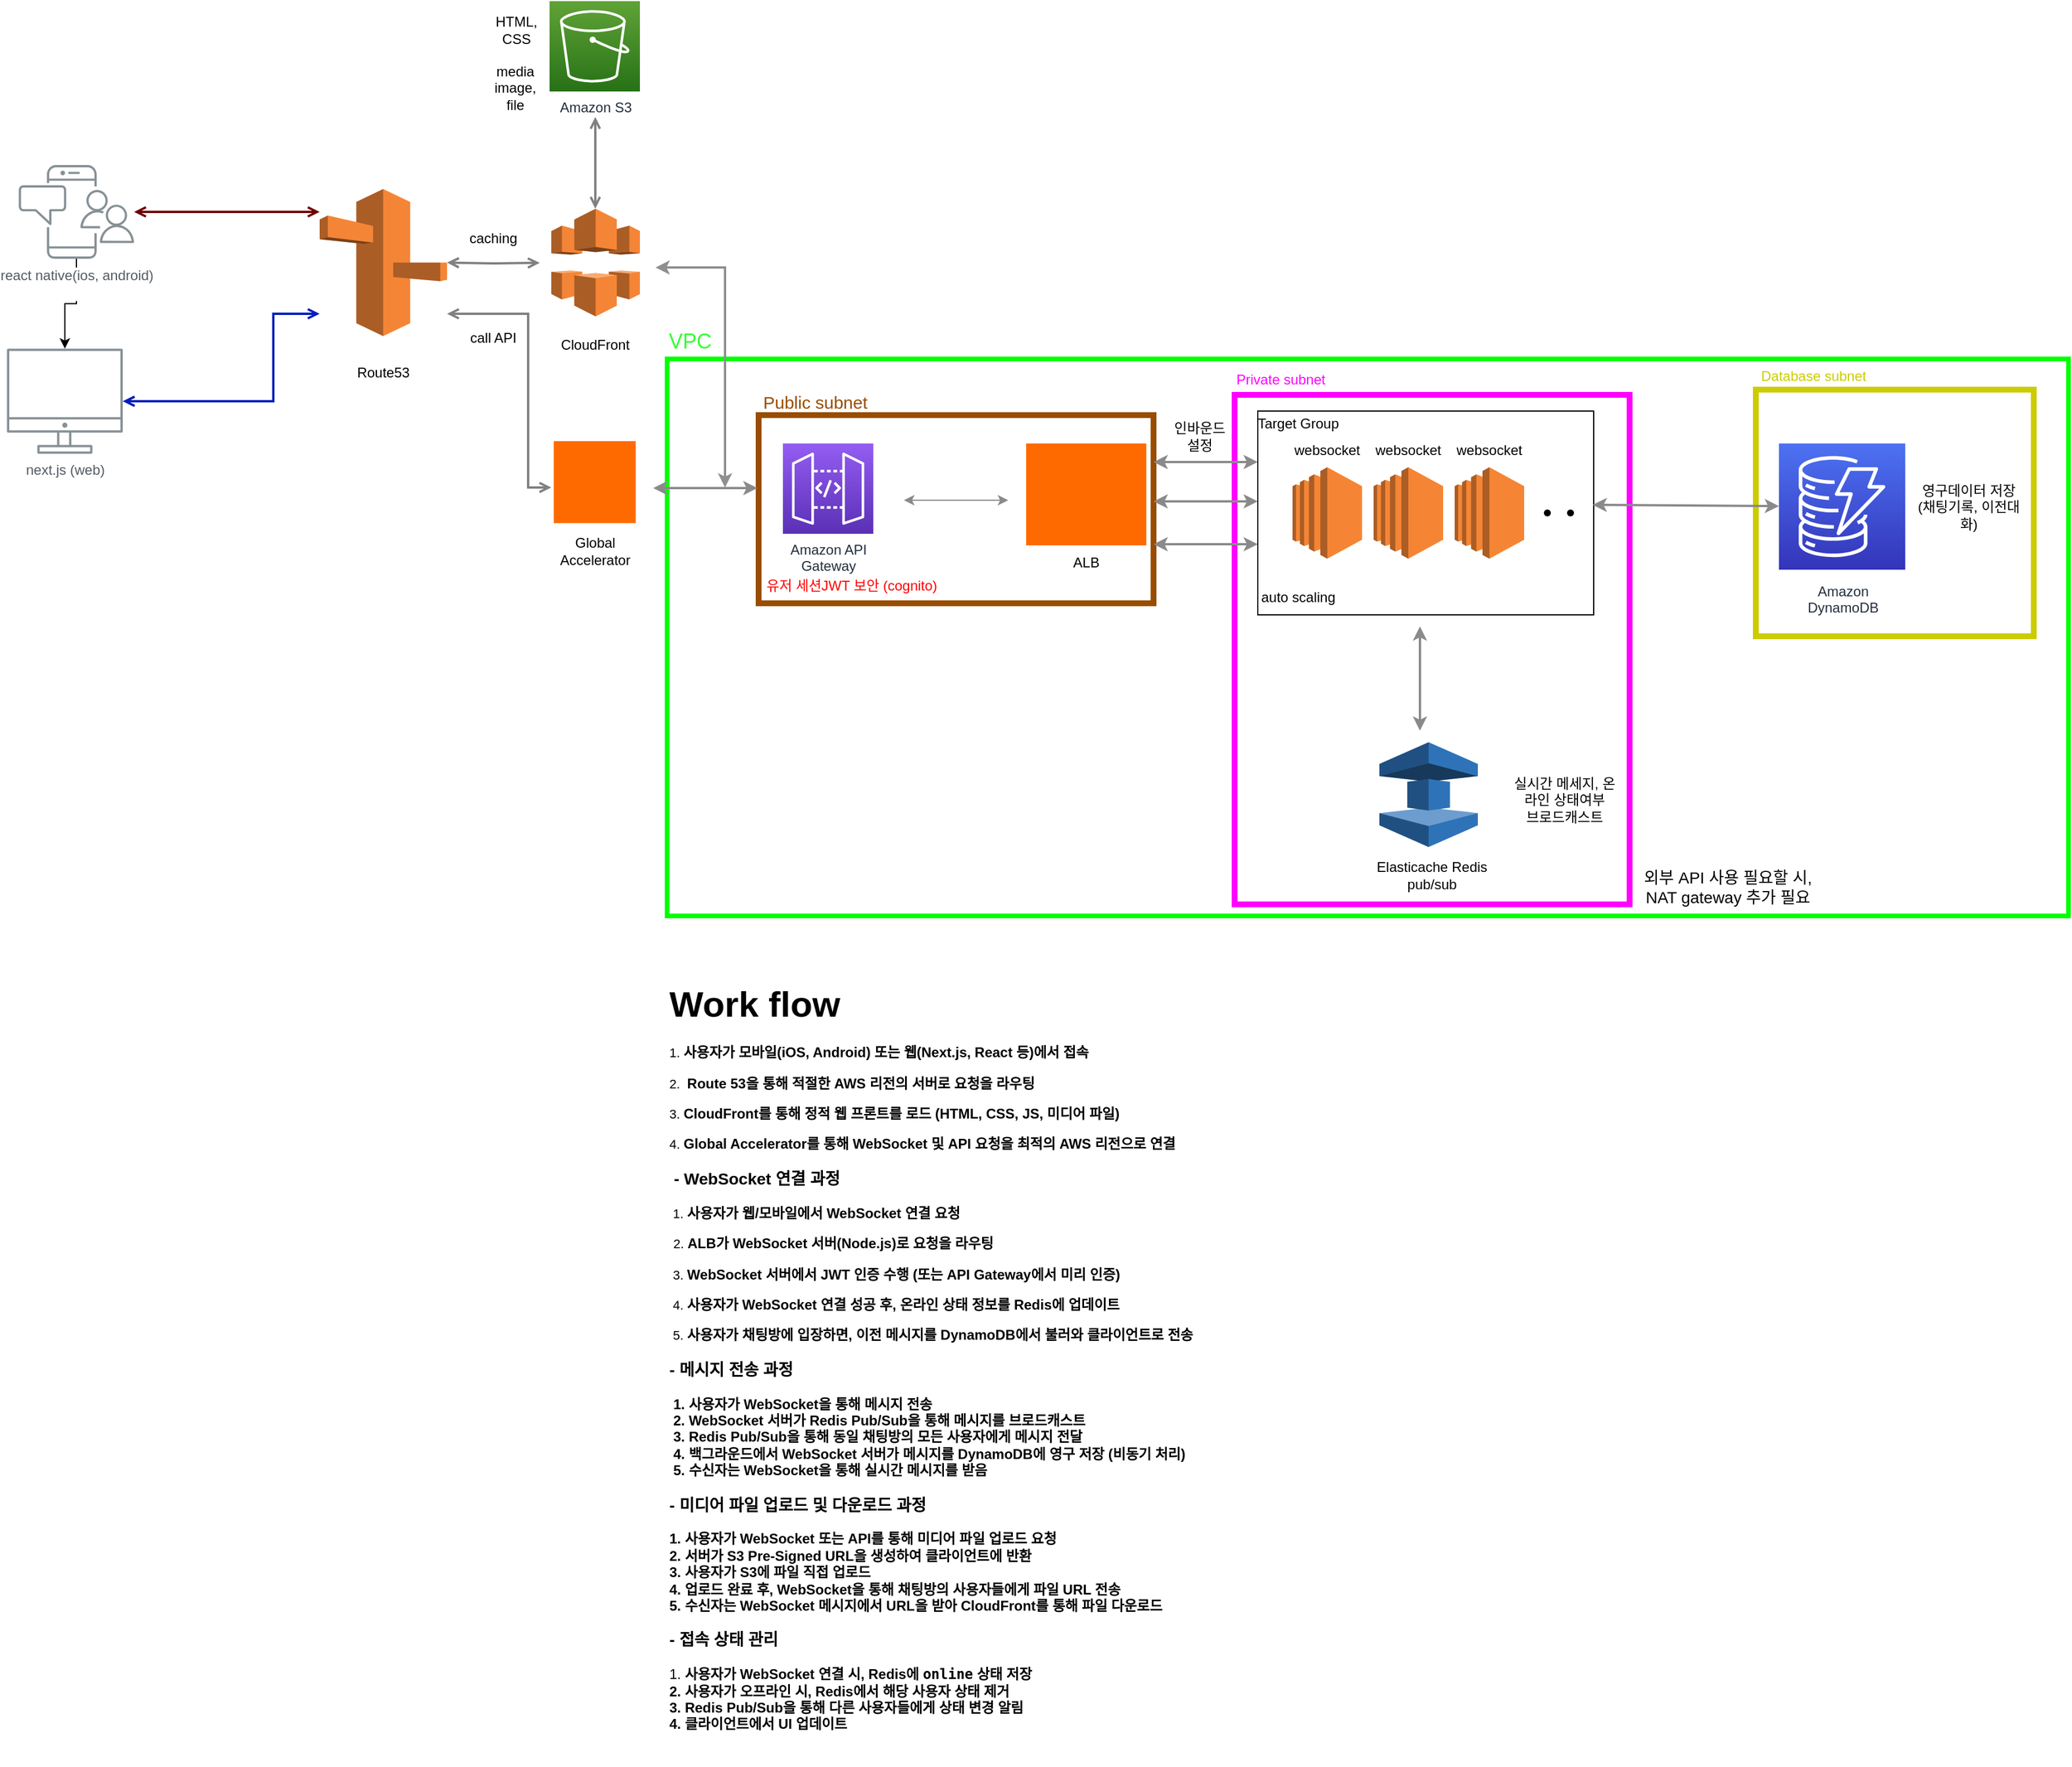 <mxfile version="26.0.16">
  <diagram id="Ht1M8jgEwFfnCIfOTk4-" name="Page-1">
    <mxGraphModel dx="1434" dy="738" grid="1" gridSize="10" guides="1" tooltips="1" connect="1" arrows="1" fold="1" page="1" pageScale="1" pageWidth="1169" pageHeight="827" math="0" shadow="0">
      <root>
        <mxCell id="0" />
        <mxCell id="1" parent="0" />
        <mxCell id="NSB9uchk69Qtgk8OUiJh-56" value="" style="rounded=0;whiteSpace=wrap;html=1;strokeColor=#00FF00;strokeWidth=4;" vertex="1" parent="1">
          <mxGeometry x="580" y="369" width="1210" height="481" as="geometry" />
        </mxCell>
        <mxCell id="NSB9uchk69Qtgk8OUiJh-62" value="" style="rounded=0;whiteSpace=wrap;html=1;strokeColor=#CCCC00;strokeWidth=5;" vertex="1" parent="1">
          <mxGeometry x="1520" y="395.5" width="240" height="213" as="geometry" />
        </mxCell>
        <mxCell id="NSB9uchk69Qtgk8OUiJh-60" value="" style="rounded=0;whiteSpace=wrap;html=1;strokeColor=#FF00FF;strokeWidth=5;" vertex="1" parent="1">
          <mxGeometry x="1070" y="400" width="341" height="440" as="geometry" />
        </mxCell>
        <mxCell id="NSB9uchk69Qtgk8OUiJh-58" value="" style="rounded=0;whiteSpace=wrap;html=1;strokeColor=#994C00;strokeWidth=5;" vertex="1" parent="1">
          <mxGeometry x="659" y="417.5" width="341" height="162.5" as="geometry" />
        </mxCell>
        <mxCell id="UEzPUAAOIrF-is8g5C7q-128" style="edgeStyle=orthogonalEdgeStyle;rounded=0;orthogonalLoop=1;jettySize=auto;html=1;startArrow=open;startFill=0;endArrow=open;endFill=0;strokeWidth=2;strokeColor=#001DBC;fillColor=#0050ef;" parent="1" source="UEzPUAAOIrF-is8g5C7q-109" target="NSB9uchk69Qtgk8OUiJh-3" edge="1">
          <mxGeometry relative="1" as="geometry">
            <Array as="points">
              <mxPoint x="240" y="406" />
              <mxPoint x="240" y="330" />
            </Array>
          </mxGeometry>
        </mxCell>
        <mxCell id="UEzPUAAOIrF-is8g5C7q-127" style="edgeStyle=orthogonalEdgeStyle;rounded=0;orthogonalLoop=1;jettySize=auto;html=1;startArrow=open;startFill=0;endArrow=open;endFill=0;strokeWidth=2;strokeColor=#6F0000;fillColor=#a20025;" parent="1" source="UEzPUAAOIrF-is8g5C7q-110" target="NSB9uchk69Qtgk8OUiJh-3" edge="1">
          <mxGeometry relative="1" as="geometry">
            <Array as="points">
              <mxPoint x="375" y="282" />
              <mxPoint x="375" y="299" />
            </Array>
          </mxGeometry>
        </mxCell>
        <mxCell id="UEzPUAAOIrF-is8g5C7q-109" value="next.js (web)" style="outlineConnect=0;gradientColor=none;fontColor=#545B64;strokeColor=none;fillColor=#879196;dashed=0;verticalLabelPosition=bottom;verticalAlign=top;align=center;html=1;fontSize=12;fontStyle=0;aspect=fixed;shape=mxgraph.aws4.illustration_desktop;pointerEvents=1;labelBackgroundColor=#ffffff;" parent="1" vertex="1">
          <mxGeometry x="10" y="360" width="100" height="91" as="geometry" />
        </mxCell>
        <mxCell id="NSB9uchk69Qtgk8OUiJh-1" value="" style="edgeStyle=orthogonalEdgeStyle;rounded=0;orthogonalLoop=1;jettySize=auto;html=1;" edge="1" parent="1" source="UEzPUAAOIrF-is8g5C7q-110" target="UEzPUAAOIrF-is8g5C7q-109">
          <mxGeometry relative="1" as="geometry" />
        </mxCell>
        <mxCell id="UEzPUAAOIrF-is8g5C7q-110" value="react native(ios, android)&lt;div&gt;&lt;br&gt;&lt;/div&gt;" style="outlineConnect=0;gradientColor=none;fontColor=#545B64;strokeColor=none;fillColor=#879196;dashed=0;verticalLabelPosition=bottom;verticalAlign=top;align=center;html=1;fontSize=12;fontStyle=0;aspect=fixed;shape=mxgraph.aws4.illustration_notification;pointerEvents=1;labelBackgroundColor=#ffffff;" parent="1" vertex="1">
          <mxGeometry x="20" y="201.5" width="100" height="81" as="geometry" />
        </mxCell>
        <mxCell id="UEzPUAAOIrF-is8g5C7q-114" value="Amazon API&lt;br&gt;Gateway&lt;br&gt;" style="outlineConnect=0;fontColor=#232F3E;gradientColor=#945DF2;gradientDirection=north;fillColor=#5A30B5;strokeColor=#ffffff;dashed=0;verticalLabelPosition=bottom;verticalAlign=top;align=center;html=1;fontSize=12;fontStyle=0;aspect=fixed;shape=mxgraph.aws4.resourceIcon;resIcon=mxgraph.aws4.api_gateway;labelBackgroundColor=#ffffff;" parent="1" vertex="1">
          <mxGeometry x="680" y="442" width="78" height="78" as="geometry" />
        </mxCell>
        <mxCell id="UEzPUAAOIrF-is8g5C7q-116" value="Amazon S3" style="outlineConnect=0;fontColor=#232F3E;gradientColor=#60A337;gradientDirection=north;fillColor=#277116;strokeColor=#ffffff;dashed=0;verticalLabelPosition=bottom;verticalAlign=top;align=center;html=1;fontSize=12;fontStyle=0;aspect=fixed;shape=mxgraph.aws4.resourceIcon;resIcon=mxgraph.aws4.s3;labelBackgroundColor=#ffffff;" parent="1" vertex="1">
          <mxGeometry x="478.5" y="60" width="78" height="78" as="geometry" />
        </mxCell>
        <mxCell id="UEzPUAAOIrF-is8g5C7q-119" value="Amazon&lt;br&gt;DynamoDB&lt;br&gt;" style="outlineConnect=0;fontColor=#232F3E;gradientColor=#4D72F3;gradientDirection=north;fillColor=#3334B9;strokeColor=#ffffff;dashed=0;verticalLabelPosition=bottom;verticalAlign=top;align=center;html=1;fontSize=12;fontStyle=0;aspect=fixed;shape=mxgraph.aws4.resourceIcon;resIcon=mxgraph.aws4.dynamodb;labelBackgroundColor=#ffffff;spacingTop=5;" parent="1" vertex="1">
          <mxGeometry x="1540" y="442" width="109" height="109" as="geometry" />
        </mxCell>
        <mxCell id="NSB9uchk69Qtgk8OUiJh-3" value="" style="outlineConnect=0;dashed=0;verticalLabelPosition=bottom;verticalAlign=top;align=center;html=1;shape=mxgraph.aws3.route_53;fillColor=#F58536;gradientColor=none;" vertex="1" parent="1">
          <mxGeometry x="280" y="222.25" width="110" height="127" as="geometry" />
        </mxCell>
        <mxCell id="NSB9uchk69Qtgk8OUiJh-5" value="Route53" style="text;html=1;align=center;verticalAlign=middle;whiteSpace=wrap;rounded=0;" vertex="1" parent="1">
          <mxGeometry x="305" y="365.75" width="60" height="30" as="geometry" />
        </mxCell>
        <mxCell id="NSB9uchk69Qtgk8OUiJh-6" value="" style="outlineConnect=0;dashed=0;verticalLabelPosition=bottom;verticalAlign=top;align=center;html=1;shape=mxgraph.aws3.cloudfront;fillColor=#F58536;gradientColor=none;" vertex="1" parent="1">
          <mxGeometry x="480" y="239.25" width="76.5" height="93" as="geometry" />
        </mxCell>
        <mxCell id="NSB9uchk69Qtgk8OUiJh-7" value="CloudFront" style="text;html=1;align=center;verticalAlign=middle;whiteSpace=wrap;rounded=0;" vertex="1" parent="1">
          <mxGeometry x="488.25" y="341.75" width="60" height="30" as="geometry" />
        </mxCell>
        <mxCell id="NSB9uchk69Qtgk8OUiJh-8" style="edgeStyle=orthogonalEdgeStyle;rounded=0;orthogonalLoop=1;jettySize=auto;html=1;startArrow=open;startFill=0;endArrow=open;endFill=0;strokeWidth=2;strokeColor=#808080;" edge="1" parent="1" source="NSB9uchk69Qtgk8OUiJh-6">
          <mxGeometry relative="1" as="geometry">
            <Array as="points">
              <mxPoint x="510" y="300" />
              <mxPoint x="510" y="300" />
            </Array>
            <mxPoint x="130" y="252" as="sourcePoint" />
            <mxPoint x="518" y="160" as="targetPoint" />
          </mxGeometry>
        </mxCell>
        <mxCell id="NSB9uchk69Qtgk8OUiJh-14" value="HTML,&lt;div&gt;CSS&lt;/div&gt;" style="text;html=1;align=center;verticalAlign=middle;whiteSpace=wrap;rounded=0;" vertex="1" parent="1">
          <mxGeometry x="420" y="70" width="60" height="30" as="geometry" />
        </mxCell>
        <mxCell id="NSB9uchk69Qtgk8OUiJh-15" value="media image,&lt;br&gt;file" style="text;html=1;align=center;verticalAlign=middle;whiteSpace=wrap;rounded=0;" vertex="1" parent="1">
          <mxGeometry x="418.5" y="120" width="60" height="30" as="geometry" />
        </mxCell>
        <mxCell id="NSB9uchk69Qtgk8OUiJh-16" style="edgeStyle=orthogonalEdgeStyle;rounded=0;orthogonalLoop=1;jettySize=auto;html=1;startArrow=open;startFill=0;endArrow=open;endFill=0;strokeWidth=2;strokeColor=#808080;entryX=1;entryY=0.5;entryDx=0;entryDy=0;entryPerimeter=0;" edge="1" parent="1" target="NSB9uchk69Qtgk8OUiJh-3">
          <mxGeometry relative="1" as="geometry">
            <mxPoint x="470" y="286" as="sourcePoint" />
            <mxPoint x="416" y="308.76" as="targetPoint" />
          </mxGeometry>
        </mxCell>
        <mxCell id="NSB9uchk69Qtgk8OUiJh-17" value="" style="points=[];aspect=fixed;html=1;align=center;shadow=0;dashed=0;fillColor=#FF6A00;strokeColor=none;shape=mxgraph.alibaba_cloud.ga_global_accelerator;" vertex="1" parent="1">
          <mxGeometry x="482.12" y="440" width="70.77" height="70.77" as="geometry" />
        </mxCell>
        <mxCell id="NSB9uchk69Qtgk8OUiJh-18" value="Global Accelerator" style="text;html=1;align=center;verticalAlign=middle;whiteSpace=wrap;rounded=0;" vertex="1" parent="1">
          <mxGeometry x="488.25" y="520" width="60" height="30" as="geometry" />
        </mxCell>
        <mxCell id="NSB9uchk69Qtgk8OUiJh-19" style="edgeStyle=orthogonalEdgeStyle;rounded=0;orthogonalLoop=1;jettySize=auto;html=1;startArrow=open;startFill=0;endArrow=open;endFill=0;strokeWidth=2;strokeColor=#808080;" edge="1" parent="1" target="NSB9uchk69Qtgk8OUiJh-3">
          <mxGeometry relative="1" as="geometry">
            <mxPoint x="480" y="480" as="sourcePoint" />
            <mxPoint x="380" y="370" as="targetPoint" />
            <Array as="points">
              <mxPoint x="460" y="480" />
              <mxPoint x="460" y="330" />
            </Array>
          </mxGeometry>
        </mxCell>
        <mxCell id="NSB9uchk69Qtgk8OUiJh-20" value="caching" style="text;html=1;align=center;verticalAlign=middle;whiteSpace=wrap;rounded=0;" vertex="1" parent="1">
          <mxGeometry x="400" y="250" width="60" height="30" as="geometry" />
        </mxCell>
        <mxCell id="NSB9uchk69Qtgk8OUiJh-21" value="call API" style="text;html=1;align=center;verticalAlign=middle;whiteSpace=wrap;rounded=0;" vertex="1" parent="1">
          <mxGeometry x="400" y="335.75" width="60" height="30" as="geometry" />
        </mxCell>
        <mxCell id="NSB9uchk69Qtgk8OUiJh-26" value="" style="points=[];aspect=fixed;html=1;align=center;shadow=0;dashed=0;fillColor=#FF6A00;strokeColor=none;shape=mxgraph.alibaba_cloud.alb_application_load_balancer_01;" vertex="1" parent="1">
          <mxGeometry x="890" y="442" width="103.76" height="88" as="geometry" />
        </mxCell>
        <mxCell id="NSB9uchk69Qtgk8OUiJh-27" value="ALB" style="text;html=1;align=center;verticalAlign=middle;whiteSpace=wrap;rounded=0;" vertex="1" parent="1">
          <mxGeometry x="911.88" y="530" width="60" height="30" as="geometry" />
        </mxCell>
        <mxCell id="NSB9uchk69Qtgk8OUiJh-31" value="" style="rounded=0;whiteSpace=wrap;html=1;" vertex="1" parent="1">
          <mxGeometry x="1090" y="414" width="290" height="176" as="geometry" />
        </mxCell>
        <mxCell id="NSB9uchk69Qtgk8OUiJh-32" value="Target Group" style="text;html=1;align=center;verticalAlign=middle;whiteSpace=wrap;rounded=0;" vertex="1" parent="1">
          <mxGeometry x="1070" y="410" width="110" height="30" as="geometry" />
        </mxCell>
        <mxCell id="NSB9uchk69Qtgk8OUiJh-33" value="" style="outlineConnect=0;dashed=0;verticalLabelPosition=bottom;verticalAlign=top;align=center;html=1;shape=mxgraph.aws3.ec2;fillColor=#F58534;gradientColor=none;" vertex="1" parent="1">
          <mxGeometry x="1120" y="462.5" width="60" height="79" as="geometry" />
        </mxCell>
        <mxCell id="NSB9uchk69Qtgk8OUiJh-34" value="" style="outlineConnect=0;dashed=0;verticalLabelPosition=bottom;verticalAlign=top;align=center;html=1;shape=mxgraph.aws3.ec2;fillColor=#F58534;gradientColor=none;" vertex="1" parent="1">
          <mxGeometry x="1190" y="462.5" width="60" height="79" as="geometry" />
        </mxCell>
        <mxCell id="NSB9uchk69Qtgk8OUiJh-35" value="" style="outlineConnect=0;dashed=0;verticalLabelPosition=bottom;verticalAlign=top;align=center;html=1;shape=mxgraph.aws3.ec2;fillColor=#F58534;gradientColor=none;" vertex="1" parent="1">
          <mxGeometry x="1260" y="462.5" width="60" height="79" as="geometry" />
        </mxCell>
        <mxCell id="NSB9uchk69Qtgk8OUiJh-36" value="" style="shape=waypoint;sketch=0;fillStyle=solid;size=6;pointerEvents=1;points=[];fillColor=none;resizable=0;rotatable=0;perimeter=centerPerimeter;snapToPoint=1;" vertex="1" parent="1">
          <mxGeometry x="1330" y="492" width="20" height="20" as="geometry" />
        </mxCell>
        <mxCell id="NSB9uchk69Qtgk8OUiJh-37" value="" style="shape=waypoint;sketch=0;fillStyle=solid;size=6;pointerEvents=1;points=[];fillColor=none;resizable=0;rotatable=0;perimeter=centerPerimeter;snapToPoint=1;" vertex="1" parent="1">
          <mxGeometry x="1350" y="492" width="20" height="20" as="geometry" />
        </mxCell>
        <mxCell id="NSB9uchk69Qtgk8OUiJh-38" value="auto scaling" style="text;html=1;align=center;verticalAlign=middle;whiteSpace=wrap;rounded=0;" vertex="1" parent="1">
          <mxGeometry x="1070" y="560" width="110" height="30" as="geometry" />
        </mxCell>
        <mxCell id="NSB9uchk69Qtgk8OUiJh-39" value="websocket" style="text;html=1;align=center;verticalAlign=middle;whiteSpace=wrap;rounded=0;" vertex="1" parent="1">
          <mxGeometry x="1110" y="432.5" width="80" height="30" as="geometry" />
        </mxCell>
        <mxCell id="NSB9uchk69Qtgk8OUiJh-40" value="websocket" style="text;html=1;align=center;verticalAlign=middle;whiteSpace=wrap;rounded=0;" vertex="1" parent="1">
          <mxGeometry x="1180" y="432.5" width="80" height="30" as="geometry" />
        </mxCell>
        <mxCell id="NSB9uchk69Qtgk8OUiJh-41" value="websocket" style="text;html=1;align=center;verticalAlign=middle;whiteSpace=wrap;rounded=0;" vertex="1" parent="1">
          <mxGeometry x="1250" y="432.5" width="80" height="30" as="geometry" />
        </mxCell>
        <mxCell id="NSB9uchk69Qtgk8OUiJh-46" value="" style="endArrow=classic;startArrow=classic;html=1;rounded=0;entryX=0;entryY=0.25;entryDx=0;entryDy=0;strokeColor=#8A8A8A;strokeWidth=2;" edge="1" parent="1" target="NSB9uchk69Qtgk8OUiJh-31">
          <mxGeometry width="50" height="50" relative="1" as="geometry">
            <mxPoint x="1000" y="458" as="sourcePoint" />
            <mxPoint x="750" y="360" as="targetPoint" />
          </mxGeometry>
        </mxCell>
        <mxCell id="NSB9uchk69Qtgk8OUiJh-47" value="" style="endArrow=classic;startArrow=classic;html=1;rounded=0;entryX=0;entryY=0.25;entryDx=0;entryDy=0;strokeColor=#8A8A8A;strokeWidth=2;" edge="1" parent="1">
          <mxGeometry width="50" height="50" relative="1" as="geometry">
            <mxPoint x="1000" y="492" as="sourcePoint" />
            <mxPoint x="1090" y="492" as="targetPoint" />
          </mxGeometry>
        </mxCell>
        <mxCell id="NSB9uchk69Qtgk8OUiJh-48" value="" style="endArrow=classic;startArrow=classic;html=1;rounded=0;entryX=0;entryY=0.25;entryDx=0;entryDy=0;strokeColor=#8A8A8A;strokeWidth=2;" edge="1" parent="1">
          <mxGeometry width="50" height="50" relative="1" as="geometry">
            <mxPoint x="1000" y="529" as="sourcePoint" />
            <mxPoint x="1090" y="529" as="targetPoint" />
          </mxGeometry>
        </mxCell>
        <mxCell id="NSB9uchk69Qtgk8OUiJh-51" value="" style="endArrow=classic;startArrow=classic;html=1;rounded=0;strokeColor=#8A8A8A;exitX=0.997;exitY=0.46;exitDx=0;exitDy=0;exitPerimeter=0;strokeWidth=2;" edge="1" parent="1" source="NSB9uchk69Qtgk8OUiJh-31" target="UEzPUAAOIrF-is8g5C7q-119">
          <mxGeometry width="50" height="50" relative="1" as="geometry">
            <mxPoint x="1420" y="491" as="sourcePoint" />
            <mxPoint x="1510" y="491" as="targetPoint" />
          </mxGeometry>
        </mxCell>
        <mxCell id="NSB9uchk69Qtgk8OUiJh-52" value="" style="endArrow=classic;startArrow=classic;html=1;rounded=0;strokeColor=#8A8A8A;strokeWidth=2;" edge="1" parent="1">
          <mxGeometry width="50" height="50" relative="1" as="geometry">
            <mxPoint x="1230" y="600" as="sourcePoint" />
            <mxPoint x="1230" y="690" as="targetPoint" />
          </mxGeometry>
        </mxCell>
        <mxCell id="NSB9uchk69Qtgk8OUiJh-53" value="Elasticache Redis pub/sub" style="text;html=1;align=center;verticalAlign=middle;whiteSpace=wrap;rounded=0;" vertex="1" parent="1">
          <mxGeometry x="1184.76" y="800" width="111.47" height="30" as="geometry" />
        </mxCell>
        <mxCell id="NSB9uchk69Qtgk8OUiJh-54" value="실시간 메세지, 온라인 상태여부&lt;div&gt;브로드캐스트&lt;/div&gt;" style="text;html=1;align=center;verticalAlign=middle;whiteSpace=wrap;rounded=0;" vertex="1" parent="1">
          <mxGeometry x="1310" y="715" width="90" height="70" as="geometry" />
        </mxCell>
        <mxCell id="NSB9uchk69Qtgk8OUiJh-55" value="영구데이터 저장&lt;div&gt;(채팅기록, 이전대화)&lt;/div&gt;" style="text;html=1;align=center;verticalAlign=middle;whiteSpace=wrap;rounded=0;" vertex="1" parent="1">
          <mxGeometry x="1654" y="467" width="100" height="59" as="geometry" />
        </mxCell>
        <mxCell id="NSB9uchk69Qtgk8OUiJh-57" value="&lt;font style=&quot;color: rgb(51, 255, 51); font-size: 18px;&quot;&gt;VPC&lt;/font&gt;" style="text;html=1;align=center;verticalAlign=middle;whiteSpace=wrap;rounded=0;" vertex="1" parent="1">
          <mxGeometry x="570" y="339" width="60" height="30" as="geometry" />
        </mxCell>
        <mxCell id="NSB9uchk69Qtgk8OUiJh-59" value="&lt;font style=&quot;color: rgb(153, 76, 0); font-size: 15px;&quot;&gt;Public subnet&lt;/font&gt;" style="text;html=1;align=center;verticalAlign=middle;whiteSpace=wrap;rounded=0;" vertex="1" parent="1">
          <mxGeometry x="658" y="390.5" width="100" height="30" as="geometry" />
        </mxCell>
        <mxCell id="NSB9uchk69Qtgk8OUiJh-61" value="Private subnet" style="text;html=1;align=center;verticalAlign=middle;whiteSpace=wrap;rounded=0;fontColor=#FF00FF;" vertex="1" parent="1">
          <mxGeometry x="1060" y="371.75" width="100" height="30" as="geometry" />
        </mxCell>
        <mxCell id="NSB9uchk69Qtgk8OUiJh-63" value="Database subnet" style="text;html=1;align=center;verticalAlign=middle;whiteSpace=wrap;rounded=0;fontColor=#CCCC00;" vertex="1" parent="1">
          <mxGeometry x="1520" y="369" width="100" height="30" as="geometry" />
        </mxCell>
        <mxCell id="NSB9uchk69Qtgk8OUiJh-64" value="&lt;h1 style=&quot;margin-top: 0px;&quot;&gt;&lt;font style=&quot;font-size: 31px;&quot;&gt;Work flow&lt;/font&gt;&lt;/h1&gt;&lt;p&gt;&lt;span style=&quot;font-size: 11px;&quot;&gt;1.&amp;nbsp;&lt;/span&gt;&lt;strong style=&quot;background-color: transparent; color: light-dark(rgb(0, 0, 0), rgb(255, 255, 255));&quot;&gt;사용자가 모바일(iOS, Android) 또는 웹(Next.js, React 등)에서 접속&lt;/strong&gt;&lt;/p&gt;&lt;p&gt;&lt;span style=&quot;font-size: 11px;&quot;&gt;2.&amp;nbsp;&amp;nbsp;&lt;/span&gt;&lt;strong style=&quot;background-color: transparent; color: light-dark(rgb(0, 0, 0), rgb(255, 255, 255));&quot;&gt;Route 53을 통해 적절한 AWS 리전의 서버로 요청을 라우팅&lt;/strong&gt;&lt;/p&gt;&lt;p&gt;&lt;span style=&quot;font-size: 11px;&quot;&gt;3.&amp;nbsp;&lt;/span&gt;&lt;strong style=&quot;background-color: transparent; color: light-dark(rgb(0, 0, 0), rgb(255, 255, 255));&quot;&gt;CloudFront를 통해 정적 웹 프론트를 로드 (HTML, CSS, JS, 미디어 파일)&lt;/strong&gt;&lt;/p&gt;&lt;p&gt;&lt;span style=&quot;font-size: 11px;&quot;&gt;4.&amp;nbsp;&lt;/span&gt;&lt;strong style=&quot;background-color: transparent; color: light-dark(rgb(0, 0, 0), rgb(255, 255, 255));&quot;&gt;Global Accelerator를 통해 WebSocket 및 API 요청을 최적의 AWS 리전으로 연결&lt;/strong&gt;&lt;/p&gt;&lt;h3 data-pm-slice=&quot;1 1 []&quot;&gt;&lt;strong&gt;&amp;nbsp;- WebSocket 연결 과정&lt;/strong&gt;&lt;/h3&gt;&lt;p&gt;&lt;span style=&quot;font-size: 11px;&quot;&gt;&amp;nbsp;1.&amp;nbsp;&lt;/span&gt;&lt;strong style=&quot;background-color: transparent; color: light-dark(rgb(0, 0, 0), rgb(255, 255, 255));&quot;&gt;사용자가 웹/모바일에서 WebSocket 연결 요청&lt;/strong&gt;&lt;/p&gt;&lt;p&gt;&lt;span style=&quot;background-color: transparent; color: light-dark(rgb(0, 0, 0), rgb(255, 255, 255));&quot;&gt;&lt;b&gt;&amp;nbsp;&lt;/b&gt;&lt;/span&gt;&lt;span style=&quot;background-color: transparent; color: light-dark(rgb(0, 0, 0), rgb(255, 255, 255)); font-size: 11px;&quot;&gt;2.&amp;nbsp;&lt;/span&gt;&lt;strong style=&quot;background-color: transparent; color: light-dark(rgb(0, 0, 0), rgb(255, 255, 255));&quot;&gt;ALB가 WebSocket 서버(Node.js)로 요청을 라우팅&lt;/strong&gt;&lt;/p&gt;&lt;p&gt;&lt;span style=&quot;font-size: 11px; background-color: transparent; color: light-dark(rgb(0, 0, 0), rgb(255, 255, 255));&quot;&gt;&amp;nbsp;3.&amp;nbsp;&lt;/span&gt;&lt;strong style=&quot;background-color: transparent; color: light-dark(rgb(0, 0, 0), rgb(255, 255, 255));&quot;&gt;WebSocket 서버에서 JWT 인증 수행 (또는 API Gateway에서 미리 인증)&lt;/strong&gt;&lt;/p&gt;&lt;p&gt;&lt;span style=&quot;background-color: transparent; color: light-dark(rgb(0, 0, 0), rgb(255, 255, 255)); font-size: 11px;&quot;&gt;&amp;nbsp;4.&amp;nbsp;&lt;/span&gt;&lt;strong style=&quot;background-color: transparent; color: light-dark(rgb(0, 0, 0), rgb(255, 255, 255));&quot;&gt;사용자가 WebSocket 연결 성공 후, 온라인 상태 정보를 Redis에 업데이트&lt;/strong&gt;&lt;/p&gt;&lt;p&gt;&lt;span style=&quot;background-color: transparent; color: light-dark(rgb(0, 0, 0), rgb(255, 255, 255)); font-size: 11px;&quot;&gt;&amp;nbsp;5.&amp;nbsp;&lt;/span&gt;&lt;strong style=&quot;background-color: transparent; color: light-dark(rgb(0, 0, 0), rgb(255, 255, 255));&quot;&gt;사용자가 채팅방에 입장하면, 이전 메시지를 DynamoDB에서 불러와 클라이언트로 전송&lt;/strong&gt;&lt;/p&gt;&lt;h3 data-pm-slice=&quot;1 1 []&quot;&gt;&lt;strong&gt;- 메시지 전송 과정&lt;/strong&gt;&lt;/h3&gt;&lt;div&gt;&lt;strong&gt;&amp;nbsp;1.&amp;nbsp;&lt;/strong&gt;&lt;strong style=&quot;background-color: transparent; color: light-dark(rgb(0, 0, 0), rgb(255, 255, 255));&quot;&gt;사용자가 WebSocket을 통해 메시지 전송&lt;/strong&gt;&lt;/div&gt;&lt;div&gt;&lt;b&gt;&amp;nbsp;2.&amp;nbsp;&lt;/b&gt;&lt;strong style=&quot;background-color: transparent; color: light-dark(rgb(0, 0, 0), rgb(255, 255, 255));&quot;&gt;WebSocket 서버가 Redis Pub/Sub을 통해 메시지를 브로드캐스트&lt;/strong&gt;&lt;/div&gt;&lt;div&gt;&lt;strong style=&quot;background-color: transparent; color: light-dark(rgb(0, 0, 0), rgb(255, 255, 255));&quot;&gt;&amp;nbsp;3.&amp;nbsp;&lt;/strong&gt;&lt;strong style=&quot;background-color: transparent; color: light-dark(rgb(0, 0, 0), rgb(255, 255, 255));&quot;&gt;Redis Pub/Sub을 통해 동일 채팅방의 모든 사용자에게 메시지 전달&lt;/strong&gt;&lt;/div&gt;&lt;div&gt;&lt;strong style=&quot;background-color: transparent; color: light-dark(rgb(0, 0, 0), rgb(255, 255, 255));&quot;&gt;&amp;nbsp;4.&amp;nbsp;&lt;/strong&gt;&lt;strong style=&quot;background-color: transparent; color: light-dark(rgb(0, 0, 0), rgb(255, 255, 255));&quot;&gt;백그라운드에서 WebSocket 서버가 메시지를 DynamoDB에 영구 저장 (비동기 처리)&lt;/strong&gt;&lt;/div&gt;&lt;div&gt;&lt;strong style=&quot;background-color: transparent; color: light-dark(rgb(0, 0, 0), rgb(255, 255, 255));&quot;&gt;&amp;nbsp;5.&amp;nbsp;&lt;/strong&gt;&lt;strong style=&quot;background-color: transparent; color: light-dark(rgb(0, 0, 0), rgb(255, 255, 255));&quot;&gt;수신자는 WebSocket을 통해 실시간 메시지를 받음&lt;/strong&gt;&lt;/div&gt;&lt;h3 data-pm-slice=&quot;1 1 []&quot;&gt;&lt;strong&gt;- 미디어 파일 업로드 및 다운로드 과정&lt;/strong&gt;&lt;/h3&gt;&lt;div&gt;&lt;b&gt;1.&amp;nbsp;&lt;/b&gt;&lt;strong style=&quot;background-color: transparent; color: light-dark(rgb(0, 0, 0), rgb(255, 255, 255));&quot;&gt;사용자가 WebSocket 또는 API를 통해 미디어 파일 업로드 요청&lt;/strong&gt;&lt;/div&gt;&lt;div&gt;&lt;strong style=&quot;background-color: transparent; color: light-dark(rgb(0, 0, 0), rgb(255, 255, 255));&quot;&gt;2.&amp;nbsp;&lt;/strong&gt;&lt;strong style=&quot;background-color: transparent; color: light-dark(rgb(0, 0, 0), rgb(255, 255, 255));&quot;&gt;서버가 S3 Pre-Signed URL을 생성하여 클라이언트에 반환&lt;/strong&gt;&lt;/div&gt;&lt;div&gt;&lt;strong style=&quot;background-color: transparent; color: light-dark(rgb(0, 0, 0), rgb(255, 255, 255));&quot;&gt;3.&amp;nbsp;&lt;/strong&gt;&lt;strong style=&quot;background-color: transparent; color: light-dark(rgb(0, 0, 0), rgb(255, 255, 255));&quot;&gt;사용자가 S3에 파일 직접 업로드&lt;/strong&gt;&lt;/div&gt;&lt;div&gt;&lt;strong style=&quot;background-color: transparent; color: light-dark(rgb(0, 0, 0), rgb(255, 255, 255));&quot;&gt;4.&amp;nbsp;&lt;/strong&gt;&lt;strong style=&quot;background-color: transparent; color: light-dark(rgb(0, 0, 0), rgb(255, 255, 255));&quot;&gt;업로드 완료 후, WebSocket을 통해 채팅방의 사용자들에게 파일 URL 전송&lt;/strong&gt;&lt;/div&gt;&lt;div&gt;&lt;strong style=&quot;background-color: transparent; color: light-dark(rgb(0, 0, 0), rgb(255, 255, 255));&quot;&gt;5.&amp;nbsp;&lt;/strong&gt;&lt;strong style=&quot;background-color: transparent; color: light-dark(rgb(0, 0, 0), rgb(255, 255, 255));&quot;&gt;수신자는 WebSocket 메시지에서 URL을 받아 CloudFront를 통해 파일 다운로드&lt;/strong&gt;&lt;/div&gt;&lt;div&gt;&lt;h3 data-pm-slice=&quot;1 1 []&quot;&gt;&lt;strong&gt;- 접속 상태 관리&lt;/strong&gt;&lt;/h3&gt;&lt;/div&gt;&lt;div&gt;1.&amp;nbsp;&lt;strong style=&quot;background-color: transparent; color: light-dark(rgb(0, 0, 0), rgb(255, 255, 255));&quot;&gt;사용자가 WebSocket 연결 시, Redis에 &lt;/strong&gt;&lt;code style=&quot;background-color: transparent; color: light-dark(rgb(0, 0, 0), rgb(255, 255, 255));&quot;&gt;&lt;strong&gt;online&lt;/strong&gt;&lt;/code&gt;&lt;strong style=&quot;background-color: transparent; color: light-dark(rgb(0, 0, 0), rgb(255, 255, 255));&quot;&gt; 상태 저장&lt;/strong&gt;&lt;/div&gt;&lt;div&gt;&lt;strong style=&quot;background-color: transparent; color: light-dark(rgb(0, 0, 0), rgb(255, 255, 255));&quot;&gt;2.&amp;nbsp;&lt;/strong&gt;&lt;strong style=&quot;background-color: transparent; color: light-dark(rgb(0, 0, 0), rgb(255, 255, 255));&quot;&gt;사용자가 오프라인 시, Redis에서 해당 사용자 상태 제거&lt;/strong&gt;&lt;/div&gt;&lt;div&gt;&lt;strong style=&quot;background-color: transparent; color: light-dark(rgb(0, 0, 0), rgb(255, 255, 255));&quot;&gt;3.&amp;nbsp;&lt;/strong&gt;&lt;strong style=&quot;background-color: transparent; color: light-dark(rgb(0, 0, 0), rgb(255, 255, 255));&quot;&gt;Redis Pub/Sub을 통해 다른 사용자들에게 상태 변경 알림&lt;/strong&gt;&lt;/div&gt;&lt;div&gt;&lt;strong style=&quot;background-color: transparent; color: light-dark(rgb(0, 0, 0), rgb(255, 255, 255));&quot;&gt;4.&amp;nbsp;&lt;/strong&gt;&lt;strong style=&quot;background-color: transparent; color: light-dark(rgb(0, 0, 0), rgb(255, 255, 255));&quot;&gt;클라이언트에서 UI 업데이트&lt;/strong&gt;&lt;/div&gt;" style="text;html=1;whiteSpace=wrap;overflow=hidden;rounded=0;" vertex="1" parent="1">
          <mxGeometry x="580" y="901" width="800" height="680" as="geometry" />
        </mxCell>
        <mxCell id="NSB9uchk69Qtgk8OUiJh-65" value="" style="endArrow=classic;startArrow=classic;html=1;rounded=0;fontColor=#969696;strokeColor=#8F8F8F;strokeWidth=2;" edge="1" parent="1">
          <mxGeometry width="50" height="50" relative="1" as="geometry">
            <mxPoint x="570" y="290" as="sourcePoint" />
            <mxPoint x="630" y="480" as="targetPoint" />
            <Array as="points">
              <mxPoint x="630" y="290" />
            </Array>
          </mxGeometry>
        </mxCell>
        <mxCell id="NSB9uchk69Qtgk8OUiJh-66" value="" style="outlineConnect=0;dashed=0;verticalLabelPosition=bottom;verticalAlign=top;align=center;html=1;shape=mxgraph.aws3.elasticache;fillColor=#2E73B8;gradientColor=none;" vertex="1" parent="1">
          <mxGeometry x="1195" y="700" width="85" height="90.5" as="geometry" />
        </mxCell>
        <mxCell id="NSB9uchk69Qtgk8OUiJh-68" value="인바운드 설정" style="text;html=1;align=center;verticalAlign=middle;whiteSpace=wrap;rounded=0;" vertex="1" parent="1">
          <mxGeometry x="1010" y="421" width="60" height="30" as="geometry" />
        </mxCell>
        <mxCell id="NSB9uchk69Qtgk8OUiJh-70" value="" style="endArrow=classic;startArrow=classic;html=1;rounded=0;entryX=0;entryY=0.25;entryDx=0;entryDy=0;strokeColor=#8A8A8A;strokeWidth=2;" edge="1" parent="1">
          <mxGeometry width="50" height="50" relative="1" as="geometry">
            <mxPoint x="568" y="480.5" as="sourcePoint" />
            <mxPoint x="658" y="480.5" as="targetPoint" />
          </mxGeometry>
        </mxCell>
        <mxCell id="NSB9uchk69Qtgk8OUiJh-71" value="" style="endArrow=classic;startArrow=classic;html=1;rounded=0;entryX=0;entryY=0.25;entryDx=0;entryDy=0;strokeColor=#8A8A8A;" edge="1" parent="1">
          <mxGeometry width="50" height="50" relative="1" as="geometry">
            <mxPoint x="784.5" y="491" as="sourcePoint" />
            <mxPoint x="874.5" y="491" as="targetPoint" />
          </mxGeometry>
        </mxCell>
        <mxCell id="NSB9uchk69Qtgk8OUiJh-72" value="&lt;font style=&quot;color: rgb(255, 0, 0);&quot;&gt;유저 세션JWT 보안 (cognito)&lt;/font&gt;" style="text;html=1;align=center;verticalAlign=middle;whiteSpace=wrap;rounded=0;" vertex="1" parent="1">
          <mxGeometry x="659" y="550" width="161" height="30" as="geometry" />
        </mxCell>
        <mxCell id="NSB9uchk69Qtgk8OUiJh-73" value="&lt;font style=&quot;color: rgb(0, 0, 0); font-size: 14px;&quot;&gt;외부 API 사용 필요할 시, NAT gateway 추가 필요&lt;/font&gt;" style="text;html=1;align=center;verticalAlign=middle;whiteSpace=wrap;rounded=0;" vertex="1" parent="1">
          <mxGeometry x="1411" y="810" width="170" height="30" as="geometry" />
        </mxCell>
      </root>
    </mxGraphModel>
  </diagram>
</mxfile>
